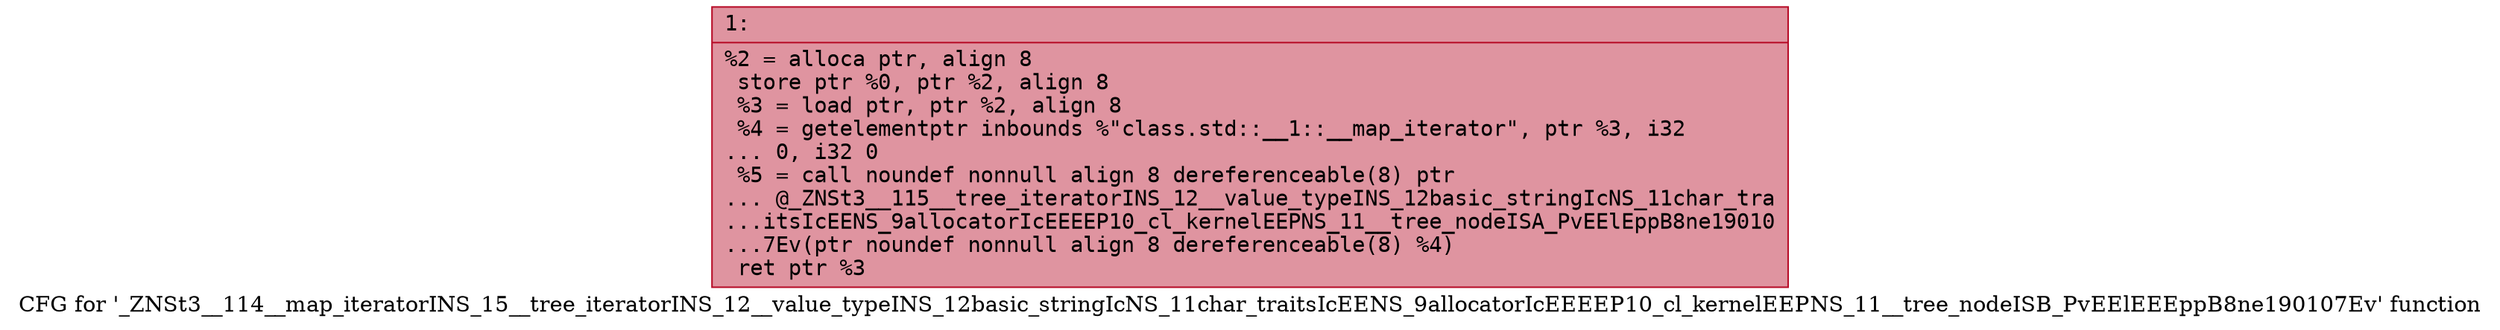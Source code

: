 digraph "CFG for '_ZNSt3__114__map_iteratorINS_15__tree_iteratorINS_12__value_typeINS_12basic_stringIcNS_11char_traitsIcEENS_9allocatorIcEEEEP10_cl_kernelEEPNS_11__tree_nodeISB_PvEElEEEppB8ne190107Ev' function" {
	label="CFG for '_ZNSt3__114__map_iteratorINS_15__tree_iteratorINS_12__value_typeINS_12basic_stringIcNS_11char_traitsIcEENS_9allocatorIcEEEEP10_cl_kernelEEPNS_11__tree_nodeISB_PvEElEEEppB8ne190107Ev' function";

	Node0x600001383930 [shape=record,color="#b70d28ff", style=filled, fillcolor="#b70d2870" fontname="Courier",label="{1:\l|  %2 = alloca ptr, align 8\l  store ptr %0, ptr %2, align 8\l  %3 = load ptr, ptr %2, align 8\l  %4 = getelementptr inbounds %\"class.std::__1::__map_iterator\", ptr %3, i32\l... 0, i32 0\l  %5 = call noundef nonnull align 8 dereferenceable(8) ptr\l... @_ZNSt3__115__tree_iteratorINS_12__value_typeINS_12basic_stringIcNS_11char_tra\l...itsIcEENS_9allocatorIcEEEEP10_cl_kernelEEPNS_11__tree_nodeISA_PvEElEppB8ne19010\l...7Ev(ptr noundef nonnull align 8 dereferenceable(8) %4)\l  ret ptr %3\l}"];
}
